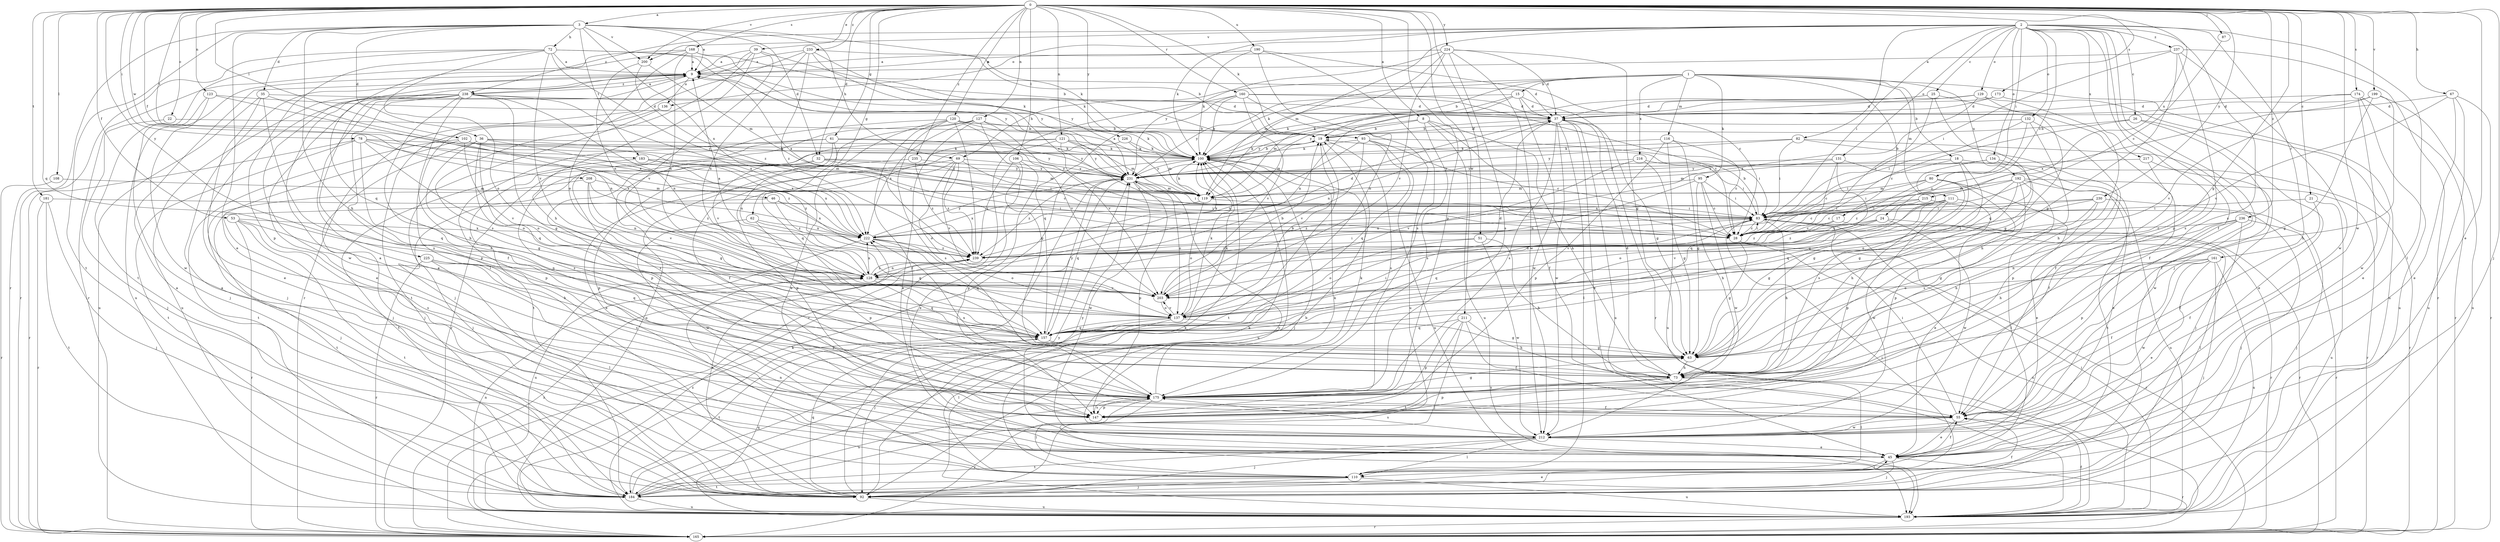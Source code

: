strict digraph  {
0;
1;
2;
3;
8;
9;
15;
17;
18;
19;
21;
22;
24;
25;
26;
28;
32;
35;
36;
37;
39;
45;
46;
51;
53;
55;
61;
62;
63;
67;
69;
72;
73;
78;
80;
82;
83;
87;
92;
93;
95;
100;
102;
106;
108;
110;
111;
116;
119;
120;
121;
123;
127;
128;
129;
131;
132;
134;
136;
137;
147;
157;
160;
161;
165;
168;
173;
174;
175;
181;
183;
184;
190;
192;
193;
199;
200;
203;
208;
211;
212;
215;
216;
217;
222;
224;
225;
226;
230;
231;
233;
235;
236;
237;
238;
239;
0 -> 3  [label=a];
0 -> 8  [label=a];
0 -> 21  [label=c];
0 -> 22  [label=c];
0 -> 32  [label=d];
0 -> 39  [label=e];
0 -> 45  [label=e];
0 -> 46  [label=f];
0 -> 51  [label=f];
0 -> 53  [label=f];
0 -> 61  [label=g];
0 -> 62  [label=g];
0 -> 63  [label=g];
0 -> 67  [label=h];
0 -> 78  [label=i];
0 -> 87  [label=j];
0 -> 92  [label=j];
0 -> 93  [label=k];
0 -> 102  [label=l];
0 -> 106  [label=l];
0 -> 108  [label=l];
0 -> 120  [label=n];
0 -> 121  [label=n];
0 -> 123  [label=n];
0 -> 127  [label=n];
0 -> 147  [label=p];
0 -> 157  [label=q];
0 -> 160  [label=r];
0 -> 168  [label=s];
0 -> 173  [label=s];
0 -> 174  [label=s];
0 -> 181  [label=t];
0 -> 183  [label=t];
0 -> 190  [label=u];
0 -> 199  [label=v];
0 -> 200  [label=v];
0 -> 208  [label=w];
0 -> 211  [label=w];
0 -> 212  [label=w];
0 -> 215  [label=x];
0 -> 224  [label=y];
0 -> 225  [label=y];
0 -> 226  [label=y];
0 -> 230  [label=y];
0 -> 233  [label=z];
0 -> 235  [label=z];
0 -> 236  [label=z];
1 -> 15  [label=b];
1 -> 17  [label=b];
1 -> 18  [label=b];
1 -> 19  [label=b];
1 -> 69  [label=h];
1 -> 95  [label=k];
1 -> 100  [label=k];
1 -> 111  [label=m];
1 -> 116  [label=m];
1 -> 192  [label=u];
1 -> 193  [label=u];
1 -> 216  [label=x];
2 -> 24  [label=c];
2 -> 25  [label=c];
2 -> 26  [label=c];
2 -> 55  [label=f];
2 -> 80  [label=i];
2 -> 82  [label=i];
2 -> 83  [label=i];
2 -> 92  [label=j];
2 -> 100  [label=k];
2 -> 110  [label=l];
2 -> 119  [label=m];
2 -> 129  [label=o];
2 -> 131  [label=o];
2 -> 132  [label=o];
2 -> 134  [label=o];
2 -> 136  [label=o];
2 -> 147  [label=p];
2 -> 161  [label=r];
2 -> 175  [label=s];
2 -> 200  [label=v];
2 -> 217  [label=x];
2 -> 237  [label=z];
2 -> 238  [label=z];
3 -> 9  [label=a];
3 -> 32  [label=d];
3 -> 35  [label=d];
3 -> 36  [label=d];
3 -> 45  [label=e];
3 -> 69  [label=h];
3 -> 72  [label=h];
3 -> 73  [label=h];
3 -> 100  [label=k];
3 -> 165  [label=r];
3 -> 183  [label=t];
3 -> 184  [label=t];
3 -> 200  [label=v];
3 -> 222  [label=x];
8 -> 19  [label=b];
8 -> 55  [label=f];
8 -> 73  [label=h];
8 -> 175  [label=s];
8 -> 193  [label=u];
8 -> 231  [label=y];
9 -> 37  [label=d];
9 -> 45  [label=e];
9 -> 136  [label=o];
9 -> 193  [label=u];
9 -> 212  [label=w];
9 -> 238  [label=z];
15 -> 37  [label=d];
15 -> 119  [label=m];
15 -> 128  [label=n];
15 -> 165  [label=r];
15 -> 212  [label=w];
15 -> 231  [label=y];
17 -> 28  [label=c];
17 -> 165  [label=r];
17 -> 239  [label=z];
18 -> 63  [label=g];
18 -> 83  [label=i];
18 -> 165  [label=r];
18 -> 175  [label=s];
18 -> 231  [label=y];
19 -> 100  [label=k];
19 -> 119  [label=m];
19 -> 175  [label=s];
19 -> 184  [label=t];
21 -> 55  [label=f];
21 -> 83  [label=i];
21 -> 193  [label=u];
22 -> 19  [label=b];
22 -> 92  [label=j];
24 -> 28  [label=c];
24 -> 110  [label=l];
24 -> 128  [label=n];
24 -> 212  [label=w];
24 -> 239  [label=z];
25 -> 28  [label=c];
25 -> 37  [label=d];
25 -> 55  [label=f];
25 -> 100  [label=k];
25 -> 157  [label=q];
26 -> 19  [label=b];
26 -> 28  [label=c];
26 -> 45  [label=e];
26 -> 55  [label=f];
28 -> 63  [label=g];
28 -> 83  [label=i];
28 -> 165  [label=r];
28 -> 193  [label=u];
32 -> 28  [label=c];
32 -> 63  [label=g];
32 -> 92  [label=j];
32 -> 119  [label=m];
32 -> 231  [label=y];
35 -> 37  [label=d];
35 -> 45  [label=e];
35 -> 128  [label=n];
35 -> 175  [label=s];
35 -> 193  [label=u];
36 -> 63  [label=g];
36 -> 92  [label=j];
36 -> 100  [label=k];
36 -> 137  [label=o];
36 -> 157  [label=q];
36 -> 231  [label=y];
36 -> 239  [label=z];
37 -> 19  [label=b];
37 -> 45  [label=e];
37 -> 63  [label=g];
37 -> 110  [label=l];
37 -> 128  [label=n];
37 -> 175  [label=s];
37 -> 193  [label=u];
37 -> 212  [label=w];
39 -> 9  [label=a];
39 -> 73  [label=h];
39 -> 100  [label=k];
39 -> 165  [label=r];
39 -> 175  [label=s];
39 -> 203  [label=v];
45 -> 55  [label=f];
45 -> 92  [label=j];
45 -> 110  [label=l];
45 -> 165  [label=r];
45 -> 231  [label=y];
46 -> 83  [label=i];
46 -> 184  [label=t];
46 -> 222  [label=x];
46 -> 239  [label=z];
51 -> 73  [label=h];
51 -> 137  [label=o];
51 -> 212  [label=w];
51 -> 239  [label=z];
53 -> 73  [label=h];
53 -> 165  [label=r];
53 -> 175  [label=s];
53 -> 184  [label=t];
53 -> 222  [label=x];
55 -> 45  [label=e];
55 -> 83  [label=i];
55 -> 212  [label=w];
61 -> 100  [label=k];
61 -> 128  [label=n];
61 -> 147  [label=p];
61 -> 175  [label=s];
61 -> 203  [label=v];
61 -> 231  [label=y];
62 -> 147  [label=p];
62 -> 157  [label=q];
62 -> 212  [label=w];
62 -> 222  [label=x];
63 -> 73  [label=h];
67 -> 37  [label=d];
67 -> 45  [label=e];
67 -> 165  [label=r];
67 -> 193  [label=u];
67 -> 203  [label=v];
69 -> 45  [label=e];
69 -> 83  [label=i];
69 -> 137  [label=o];
69 -> 147  [label=p];
69 -> 203  [label=v];
69 -> 231  [label=y];
69 -> 239  [label=z];
72 -> 9  [label=a];
72 -> 28  [label=c];
72 -> 100  [label=k];
72 -> 137  [label=o];
72 -> 147  [label=p];
72 -> 165  [label=r];
72 -> 184  [label=t];
72 -> 203  [label=v];
72 -> 231  [label=y];
73 -> 37  [label=d];
73 -> 110  [label=l];
73 -> 147  [label=p];
73 -> 175  [label=s];
78 -> 28  [label=c];
78 -> 100  [label=k];
78 -> 137  [label=o];
78 -> 157  [label=q];
78 -> 165  [label=r];
78 -> 184  [label=t];
78 -> 222  [label=x];
80 -> 45  [label=e];
80 -> 83  [label=i];
80 -> 119  [label=m];
80 -> 147  [label=p];
80 -> 157  [label=q];
80 -> 239  [label=z];
82 -> 83  [label=i];
82 -> 100  [label=k];
82 -> 147  [label=p];
82 -> 212  [label=w];
82 -> 231  [label=y];
83 -> 9  [label=a];
83 -> 19  [label=b];
83 -> 28  [label=c];
83 -> 73  [label=h];
83 -> 157  [label=q];
83 -> 165  [label=r];
83 -> 222  [label=x];
87 -> 28  [label=c];
92 -> 9  [label=a];
92 -> 100  [label=k];
92 -> 157  [label=q];
92 -> 193  [label=u];
92 -> 222  [label=x];
92 -> 231  [label=y];
93 -> 28  [label=c];
93 -> 83  [label=i];
93 -> 100  [label=k];
93 -> 128  [label=n];
93 -> 157  [label=q];
93 -> 193  [label=u];
93 -> 203  [label=v];
95 -> 28  [label=c];
95 -> 73  [label=h];
95 -> 83  [label=i];
95 -> 119  [label=m];
95 -> 128  [label=n];
95 -> 212  [label=w];
100 -> 19  [label=b];
100 -> 92  [label=j];
100 -> 193  [label=u];
100 -> 231  [label=y];
102 -> 92  [label=j];
102 -> 100  [label=k];
102 -> 119  [label=m];
102 -> 184  [label=t];
102 -> 203  [label=v];
102 -> 222  [label=x];
106 -> 45  [label=e];
106 -> 147  [label=p];
106 -> 231  [label=y];
106 -> 239  [label=z];
108 -> 119  [label=m];
108 -> 165  [label=r];
110 -> 92  [label=j];
110 -> 128  [label=n];
110 -> 184  [label=t];
110 -> 193  [label=u];
110 -> 231  [label=y];
111 -> 45  [label=e];
111 -> 63  [label=g];
111 -> 83  [label=i];
111 -> 137  [label=o];
111 -> 147  [label=p];
111 -> 212  [label=w];
111 -> 239  [label=z];
116 -> 28  [label=c];
116 -> 63  [label=g];
116 -> 100  [label=k];
116 -> 147  [label=p];
116 -> 193  [label=u];
119 -> 9  [label=a];
119 -> 83  [label=i];
119 -> 100  [label=k];
119 -> 137  [label=o];
119 -> 222  [label=x];
120 -> 19  [label=b];
120 -> 45  [label=e];
120 -> 55  [label=f];
120 -> 100  [label=k];
120 -> 175  [label=s];
120 -> 184  [label=t];
120 -> 203  [label=v];
120 -> 239  [label=z];
121 -> 28  [label=c];
121 -> 55  [label=f];
121 -> 100  [label=k];
121 -> 119  [label=m];
121 -> 147  [label=p];
121 -> 157  [label=q];
121 -> 231  [label=y];
123 -> 37  [label=d];
123 -> 92  [label=j];
123 -> 212  [label=w];
123 -> 222  [label=x];
127 -> 19  [label=b];
127 -> 45  [label=e];
127 -> 63  [label=g];
127 -> 165  [label=r];
127 -> 193  [label=u];
127 -> 203  [label=v];
127 -> 222  [label=x];
128 -> 9  [label=a];
128 -> 157  [label=q];
128 -> 203  [label=v];
128 -> 222  [label=x];
128 -> 239  [label=z];
129 -> 37  [label=d];
129 -> 63  [label=g];
129 -> 73  [label=h];
129 -> 100  [label=k];
129 -> 222  [label=x];
131 -> 28  [label=c];
131 -> 45  [label=e];
131 -> 119  [label=m];
131 -> 157  [label=q];
131 -> 231  [label=y];
132 -> 19  [label=b];
132 -> 55  [label=f];
132 -> 73  [label=h];
132 -> 83  [label=i];
132 -> 239  [label=z];
134 -> 63  [label=g];
134 -> 157  [label=q];
134 -> 184  [label=t];
134 -> 231  [label=y];
136 -> 92  [label=j];
136 -> 184  [label=t];
137 -> 19  [label=b];
137 -> 37  [label=d];
137 -> 63  [label=g];
137 -> 92  [label=j];
137 -> 100  [label=k];
137 -> 110  [label=l];
137 -> 157  [label=q];
137 -> 203  [label=v];
147 -> 175  [label=s];
157 -> 63  [label=g];
157 -> 83  [label=i];
157 -> 100  [label=k];
157 -> 184  [label=t];
157 -> 231  [label=y];
160 -> 28  [label=c];
160 -> 37  [label=d];
160 -> 100  [label=k];
160 -> 157  [label=q];
160 -> 165  [label=r];
160 -> 193  [label=u];
160 -> 203  [label=v];
161 -> 45  [label=e];
161 -> 55  [label=f];
161 -> 92  [label=j];
161 -> 128  [label=n];
161 -> 137  [label=o];
161 -> 193  [label=u];
161 -> 212  [label=w];
165 -> 100  [label=k];
165 -> 239  [label=z];
168 -> 9  [label=a];
168 -> 19  [label=b];
168 -> 128  [label=n];
168 -> 137  [label=o];
168 -> 157  [label=q];
168 -> 165  [label=r];
168 -> 231  [label=y];
173 -> 37  [label=d];
173 -> 45  [label=e];
173 -> 231  [label=y];
174 -> 37  [label=d];
174 -> 165  [label=r];
174 -> 193  [label=u];
174 -> 203  [label=v];
174 -> 212  [label=w];
175 -> 55  [label=f];
175 -> 63  [label=g];
175 -> 100  [label=k];
175 -> 110  [label=l];
175 -> 147  [label=p];
175 -> 165  [label=r];
175 -> 222  [label=x];
181 -> 83  [label=i];
181 -> 92  [label=j];
181 -> 165  [label=r];
181 -> 184  [label=t];
183 -> 184  [label=t];
183 -> 222  [label=x];
183 -> 231  [label=y];
183 -> 239  [label=z];
184 -> 9  [label=a];
184 -> 19  [label=b];
184 -> 45  [label=e];
184 -> 55  [label=f];
184 -> 83  [label=i];
184 -> 100  [label=k];
184 -> 175  [label=s];
184 -> 193  [label=u];
190 -> 9  [label=a];
190 -> 28  [label=c];
190 -> 100  [label=k];
190 -> 137  [label=o];
190 -> 175  [label=s];
192 -> 73  [label=h];
192 -> 110  [label=l];
192 -> 119  [label=m];
192 -> 137  [label=o];
192 -> 165  [label=r];
192 -> 175  [label=s];
192 -> 193  [label=u];
192 -> 222  [label=x];
193 -> 55  [label=f];
193 -> 83  [label=i];
193 -> 128  [label=n];
193 -> 157  [label=q];
193 -> 165  [label=r];
193 -> 231  [label=y];
193 -> 239  [label=z];
199 -> 37  [label=d];
199 -> 63  [label=g];
199 -> 73  [label=h];
199 -> 193  [label=u];
199 -> 222  [label=x];
200 -> 119  [label=m];
200 -> 128  [label=n];
200 -> 239  [label=z];
203 -> 19  [label=b];
203 -> 137  [label=o];
208 -> 92  [label=j];
208 -> 119  [label=m];
208 -> 128  [label=n];
208 -> 203  [label=v];
208 -> 239  [label=z];
211 -> 55  [label=f];
211 -> 73  [label=h];
211 -> 92  [label=j];
211 -> 147  [label=p];
211 -> 157  [label=q];
211 -> 184  [label=t];
212 -> 9  [label=a];
212 -> 45  [label=e];
212 -> 92  [label=j];
212 -> 100  [label=k];
212 -> 110  [label=l];
212 -> 175  [label=s];
212 -> 184  [label=t];
215 -> 28  [label=c];
215 -> 83  [label=i];
215 -> 92  [label=j];
215 -> 203  [label=v];
216 -> 63  [label=g];
216 -> 83  [label=i];
216 -> 203  [label=v];
216 -> 231  [label=y];
217 -> 55  [label=f];
217 -> 92  [label=j];
217 -> 231  [label=y];
222 -> 37  [label=d];
222 -> 137  [label=o];
222 -> 157  [label=q];
222 -> 193  [label=u];
222 -> 231  [label=y];
222 -> 239  [label=z];
224 -> 9  [label=a];
224 -> 37  [label=d];
224 -> 63  [label=g];
224 -> 119  [label=m];
224 -> 175  [label=s];
224 -> 203  [label=v];
224 -> 212  [label=w];
224 -> 231  [label=y];
225 -> 110  [label=l];
225 -> 128  [label=n];
225 -> 157  [label=q];
225 -> 165  [label=r];
225 -> 175  [label=s];
226 -> 100  [label=k];
226 -> 119  [label=m];
226 -> 175  [label=s];
230 -> 28  [label=c];
230 -> 63  [label=g];
230 -> 73  [label=h];
230 -> 83  [label=i];
230 -> 92  [label=j];
230 -> 239  [label=z];
231 -> 83  [label=i];
231 -> 119  [label=m];
231 -> 137  [label=o];
231 -> 147  [label=p];
231 -> 157  [label=q];
231 -> 212  [label=w];
231 -> 239  [label=z];
233 -> 9  [label=a];
233 -> 19  [label=b];
233 -> 28  [label=c];
233 -> 110  [label=l];
233 -> 128  [label=n];
233 -> 231  [label=y];
233 -> 239  [label=z];
235 -> 147  [label=p];
235 -> 231  [label=y];
235 -> 239  [label=z];
236 -> 28  [label=c];
236 -> 55  [label=f];
236 -> 73  [label=h];
236 -> 147  [label=p];
236 -> 165  [label=r];
236 -> 203  [label=v];
237 -> 9  [label=a];
237 -> 63  [label=g];
237 -> 83  [label=i];
237 -> 165  [label=r];
237 -> 175  [label=s];
237 -> 212  [label=w];
238 -> 9  [label=a];
238 -> 37  [label=d];
238 -> 45  [label=e];
238 -> 55  [label=f];
238 -> 63  [label=g];
238 -> 73  [label=h];
238 -> 92  [label=j];
238 -> 128  [label=n];
238 -> 147  [label=p];
238 -> 175  [label=s];
238 -> 193  [label=u];
238 -> 222  [label=x];
239 -> 83  [label=i];
239 -> 100  [label=k];
239 -> 128  [label=n];
}
